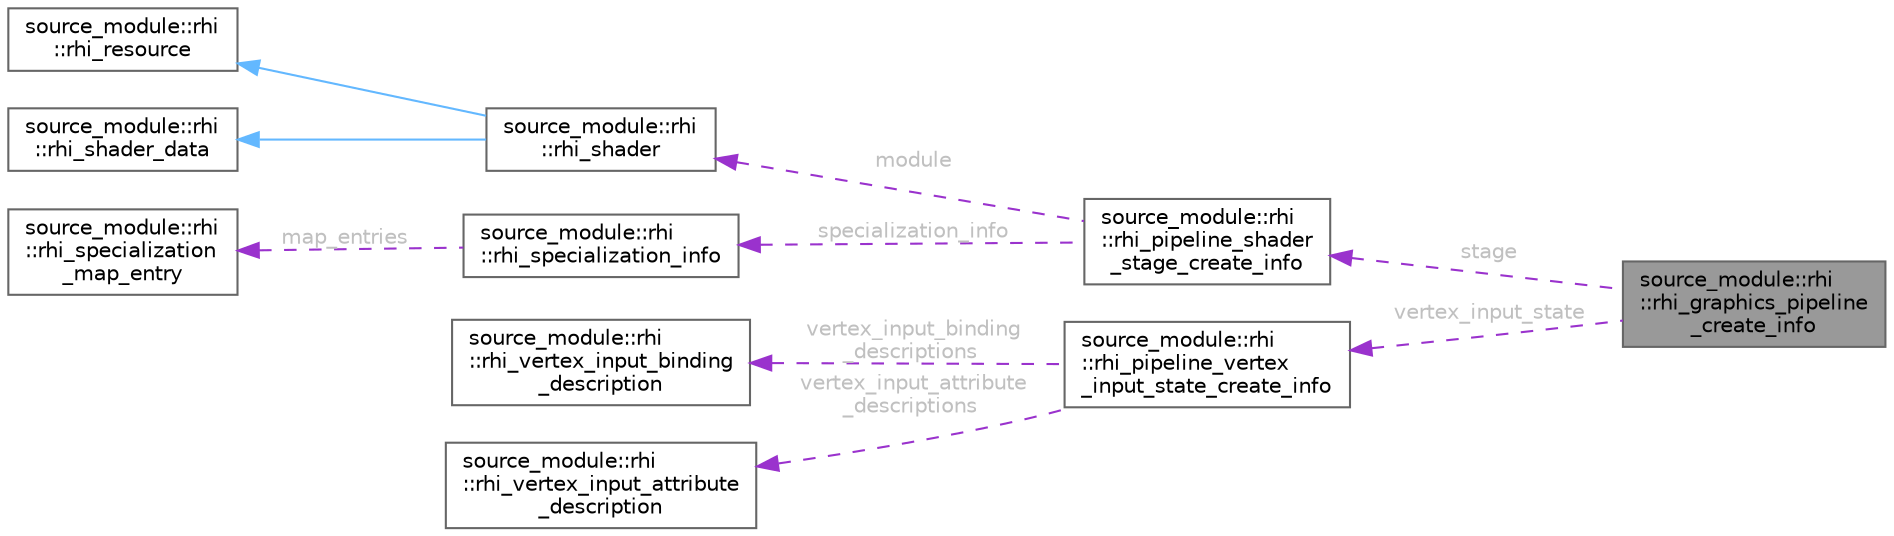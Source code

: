 digraph "source_module::rhi::rhi_graphics_pipeline_create_info"
{
 // LATEX_PDF_SIZE
  bgcolor="transparent";
  edge [fontname=Helvetica,fontsize=10,labelfontname=Helvetica,labelfontsize=10];
  node [fontname=Helvetica,fontsize=10,shape=box,height=0.2,width=0.4];
  rankdir="LR";
  Node1 [id="Node000001",label="source_module::rhi\l::rhi_graphics_pipeline\l_create_info",height=0.2,width=0.4,color="gray40", fillcolor="grey60", style="filled", fontcolor="black",tooltip=" "];
  Node2 -> Node1 [id="edge1_Node000001_Node000002",dir="back",color="darkorchid3",style="dashed",tooltip=" ",label=" stage",fontcolor="grey" ];
  Node2 [id="Node000002",label="source_module::rhi\l::rhi_pipeline_shader\l_stage_create_info",height=0.2,width=0.4,color="gray40", fillcolor="white", style="filled",URL="$structsource__module_1_1rhi_1_1rhi__pipeline__shader__stage__create__info.html",tooltip=" "];
  Node3 -> Node2 [id="edge2_Node000002_Node000003",dir="back",color="darkorchid3",style="dashed",tooltip=" ",label=" module",fontcolor="grey" ];
  Node3 [id="Node000003",label="source_module::rhi\l::rhi_shader",height=0.2,width=0.4,color="gray40", fillcolor="white", style="filled",URL="$classsource__module_1_1rhi_1_1rhi__shader.html",tooltip=" "];
  Node4 -> Node3 [id="edge3_Node000003_Node000004",dir="back",color="steelblue1",style="solid",tooltip=" "];
  Node4 [id="Node000004",label="source_module::rhi\l::rhi_resource",height=0.2,width=0.4,color="gray40", fillcolor="white", style="filled",URL="$classsource__module_1_1rhi_1_1rhi__resource.html",tooltip=" "];
  Node5 -> Node3 [id="edge4_Node000003_Node000005",dir="back",color="steelblue1",style="solid",tooltip=" "];
  Node5 [id="Node000005",label="source_module::rhi\l::rhi_shader_data",height=0.2,width=0.4,color="gray40", fillcolor="white", style="filled",URL="$classsource__module_1_1rhi_1_1rhi__shader__data.html",tooltip=" "];
  Node6 -> Node2 [id="edge5_Node000002_Node000006",dir="back",color="darkorchid3",style="dashed",tooltip=" ",label=" specialization_info",fontcolor="grey" ];
  Node6 [id="Node000006",label="source_module::rhi\l::rhi_specialization_info",height=0.2,width=0.4,color="gray40", fillcolor="white", style="filled",URL="$structsource__module_1_1rhi_1_1rhi__specialization__info.html",tooltip=" "];
  Node7 -> Node6 [id="edge6_Node000006_Node000007",dir="back",color="darkorchid3",style="dashed",tooltip=" ",label=" map_entries",fontcolor="grey" ];
  Node7 [id="Node000007",label="source_module::rhi\l::rhi_specialization\l_map_entry",height=0.2,width=0.4,color="gray40", fillcolor="white", style="filled",URL="$structsource__module_1_1rhi_1_1rhi__specialization__map__entry.html",tooltip=" "];
  Node8 -> Node1 [id="edge7_Node000001_Node000008",dir="back",color="darkorchid3",style="dashed",tooltip=" ",label=" vertex_input_state",fontcolor="grey" ];
  Node8 [id="Node000008",label="source_module::rhi\l::rhi_pipeline_vertex\l_input_state_create_info",height=0.2,width=0.4,color="gray40", fillcolor="white", style="filled",URL="$structsource__module_1_1rhi_1_1rhi__pipeline__vertex__input__state__create__info.html",tooltip=" "];
  Node9 -> Node8 [id="edge8_Node000008_Node000009",dir="back",color="darkorchid3",style="dashed",tooltip=" ",label=" vertex_input_binding\l_descriptions",fontcolor="grey" ];
  Node9 [id="Node000009",label="source_module::rhi\l::rhi_vertex_input_binding\l_description",height=0.2,width=0.4,color="gray40", fillcolor="white", style="filled",URL="$structsource__module_1_1rhi_1_1rhi__vertex__input__binding__description.html",tooltip=" "];
  Node10 -> Node8 [id="edge9_Node000008_Node000010",dir="back",color="darkorchid3",style="dashed",tooltip=" ",label=" vertex_input_attribute\l_descriptions",fontcolor="grey" ];
  Node10 [id="Node000010",label="source_module::rhi\l::rhi_vertex_input_attribute\l_description",height=0.2,width=0.4,color="gray40", fillcolor="white", style="filled",URL="$structsource__module_1_1rhi_1_1rhi__vertex__input__attribute__description.html",tooltip=" "];
}
